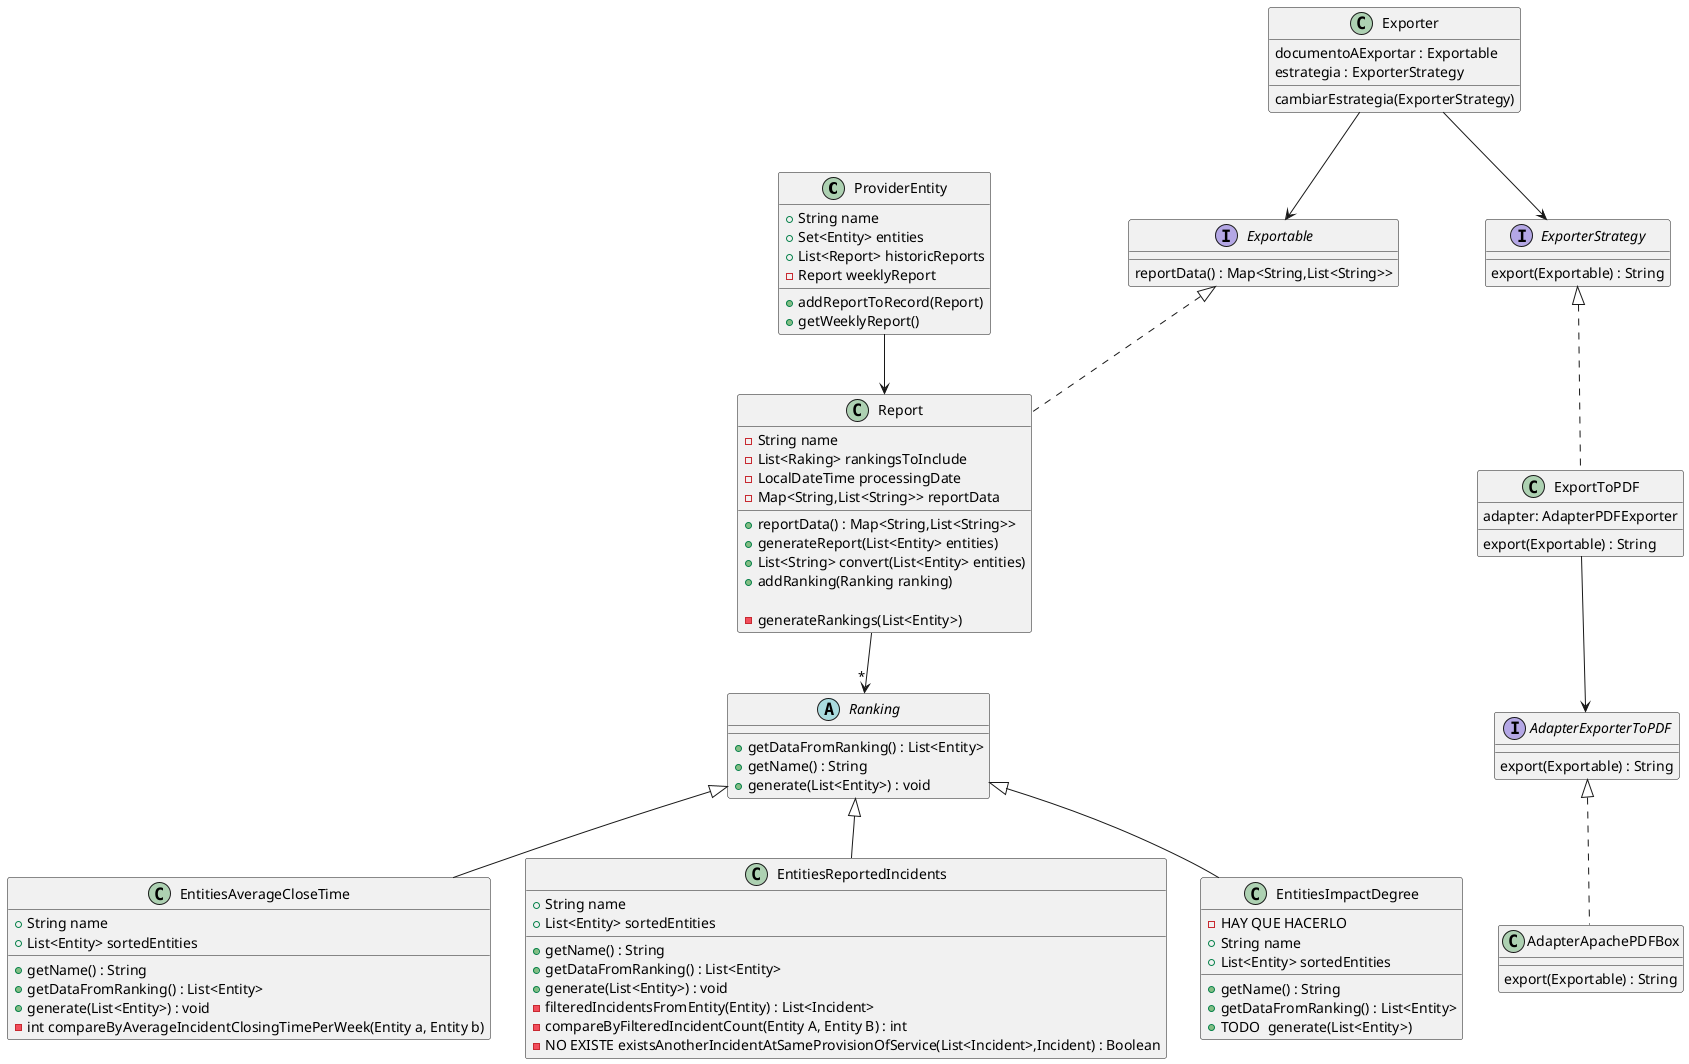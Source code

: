 @startuml


ProviderEntity --> Report
Report -->"*" Ranking



class ProviderEntity {
    +String name
    +Set<Entity> entities
    +List<Report> historicReports
    -Report weeklyReport

   + addReportToRecord(Report)
   + getWeeklyReport()
}


abstract class Ranking {

    +getDataFromRanking() : List<Entity>
    +getName() : String
    +generate(List<Entity>) : void
}

class EntitiesAverageCloseTime extends Ranking {
    +String name
    +List<Entity> sortedEntities

    +getName() : String
    +getDataFromRanking() : List<Entity>
    +generate(List<Entity>) : void
    -int compareByAverageIncidentClosingTimePerWeek(Entity a, Entity b)
}

class EntitiesReportedIncidents extends Ranking{
    +String name
    +List<Entity> sortedEntities

    +getName() : String
    +getDataFromRanking() : List<Entity>
    +generate(List<Entity>) : void
    -filteredIncidentsFromEntity(Entity) : List<Incident>
    - compareByFilteredIncidentCount(Entity A, Entity B) : int
    - NO EXISTE existsAnotherIncidentAtSameProvisionOfService(List<Incident>,Incident) : Boolean
}

class EntitiesImpactDegree extends Ranking{
    -HAY QUE HACERLO
    +String name
    +List<Entity> sortedEntities

     +getName() : String
     +getDataFromRanking() : List<Entity>
     +TODO  generate(List<Entity>)
}


class Report implements Exportable {
    -String name
    -List<Raking> rankingsToInclude
    -LocalDateTime processingDate
    -Map<String,List<String>> reportData

    +reportData() : Map<String,List<String>>
    +generateReport(List<Entity> entities)
    +List<String> convert(List<Entity> entities)
    +addRanking(Ranking ranking)

    -generateRankings(List<Entity>)
}



' -------abajo extrategia modulo exportador:---------

ExportToPDF --> AdapterExporterToPDF
Exporter --> ExporterStrategy
Exporter --> Exportable

class Exporter {
    documentoAExportar : Exportable
    estrategia : ExporterStrategy
    cambiarEstrategia(ExporterStrategy)
}

interface Exportable {
    reportData() : Map<String,List<String>>
}

interface ExporterStrategy {
     export(Exportable) : String
}

class ExportToPDF implements  ExporterStrategy {

    adapter: AdapterPDFExporter
    export(Exportable) : String
}

interface AdapterExporterToPDF {
export(Exportable) : String
}

class AdapterApachePDFBox implements AdapterExporterToPDF{
    export(Exportable) : String
}

@enduml

